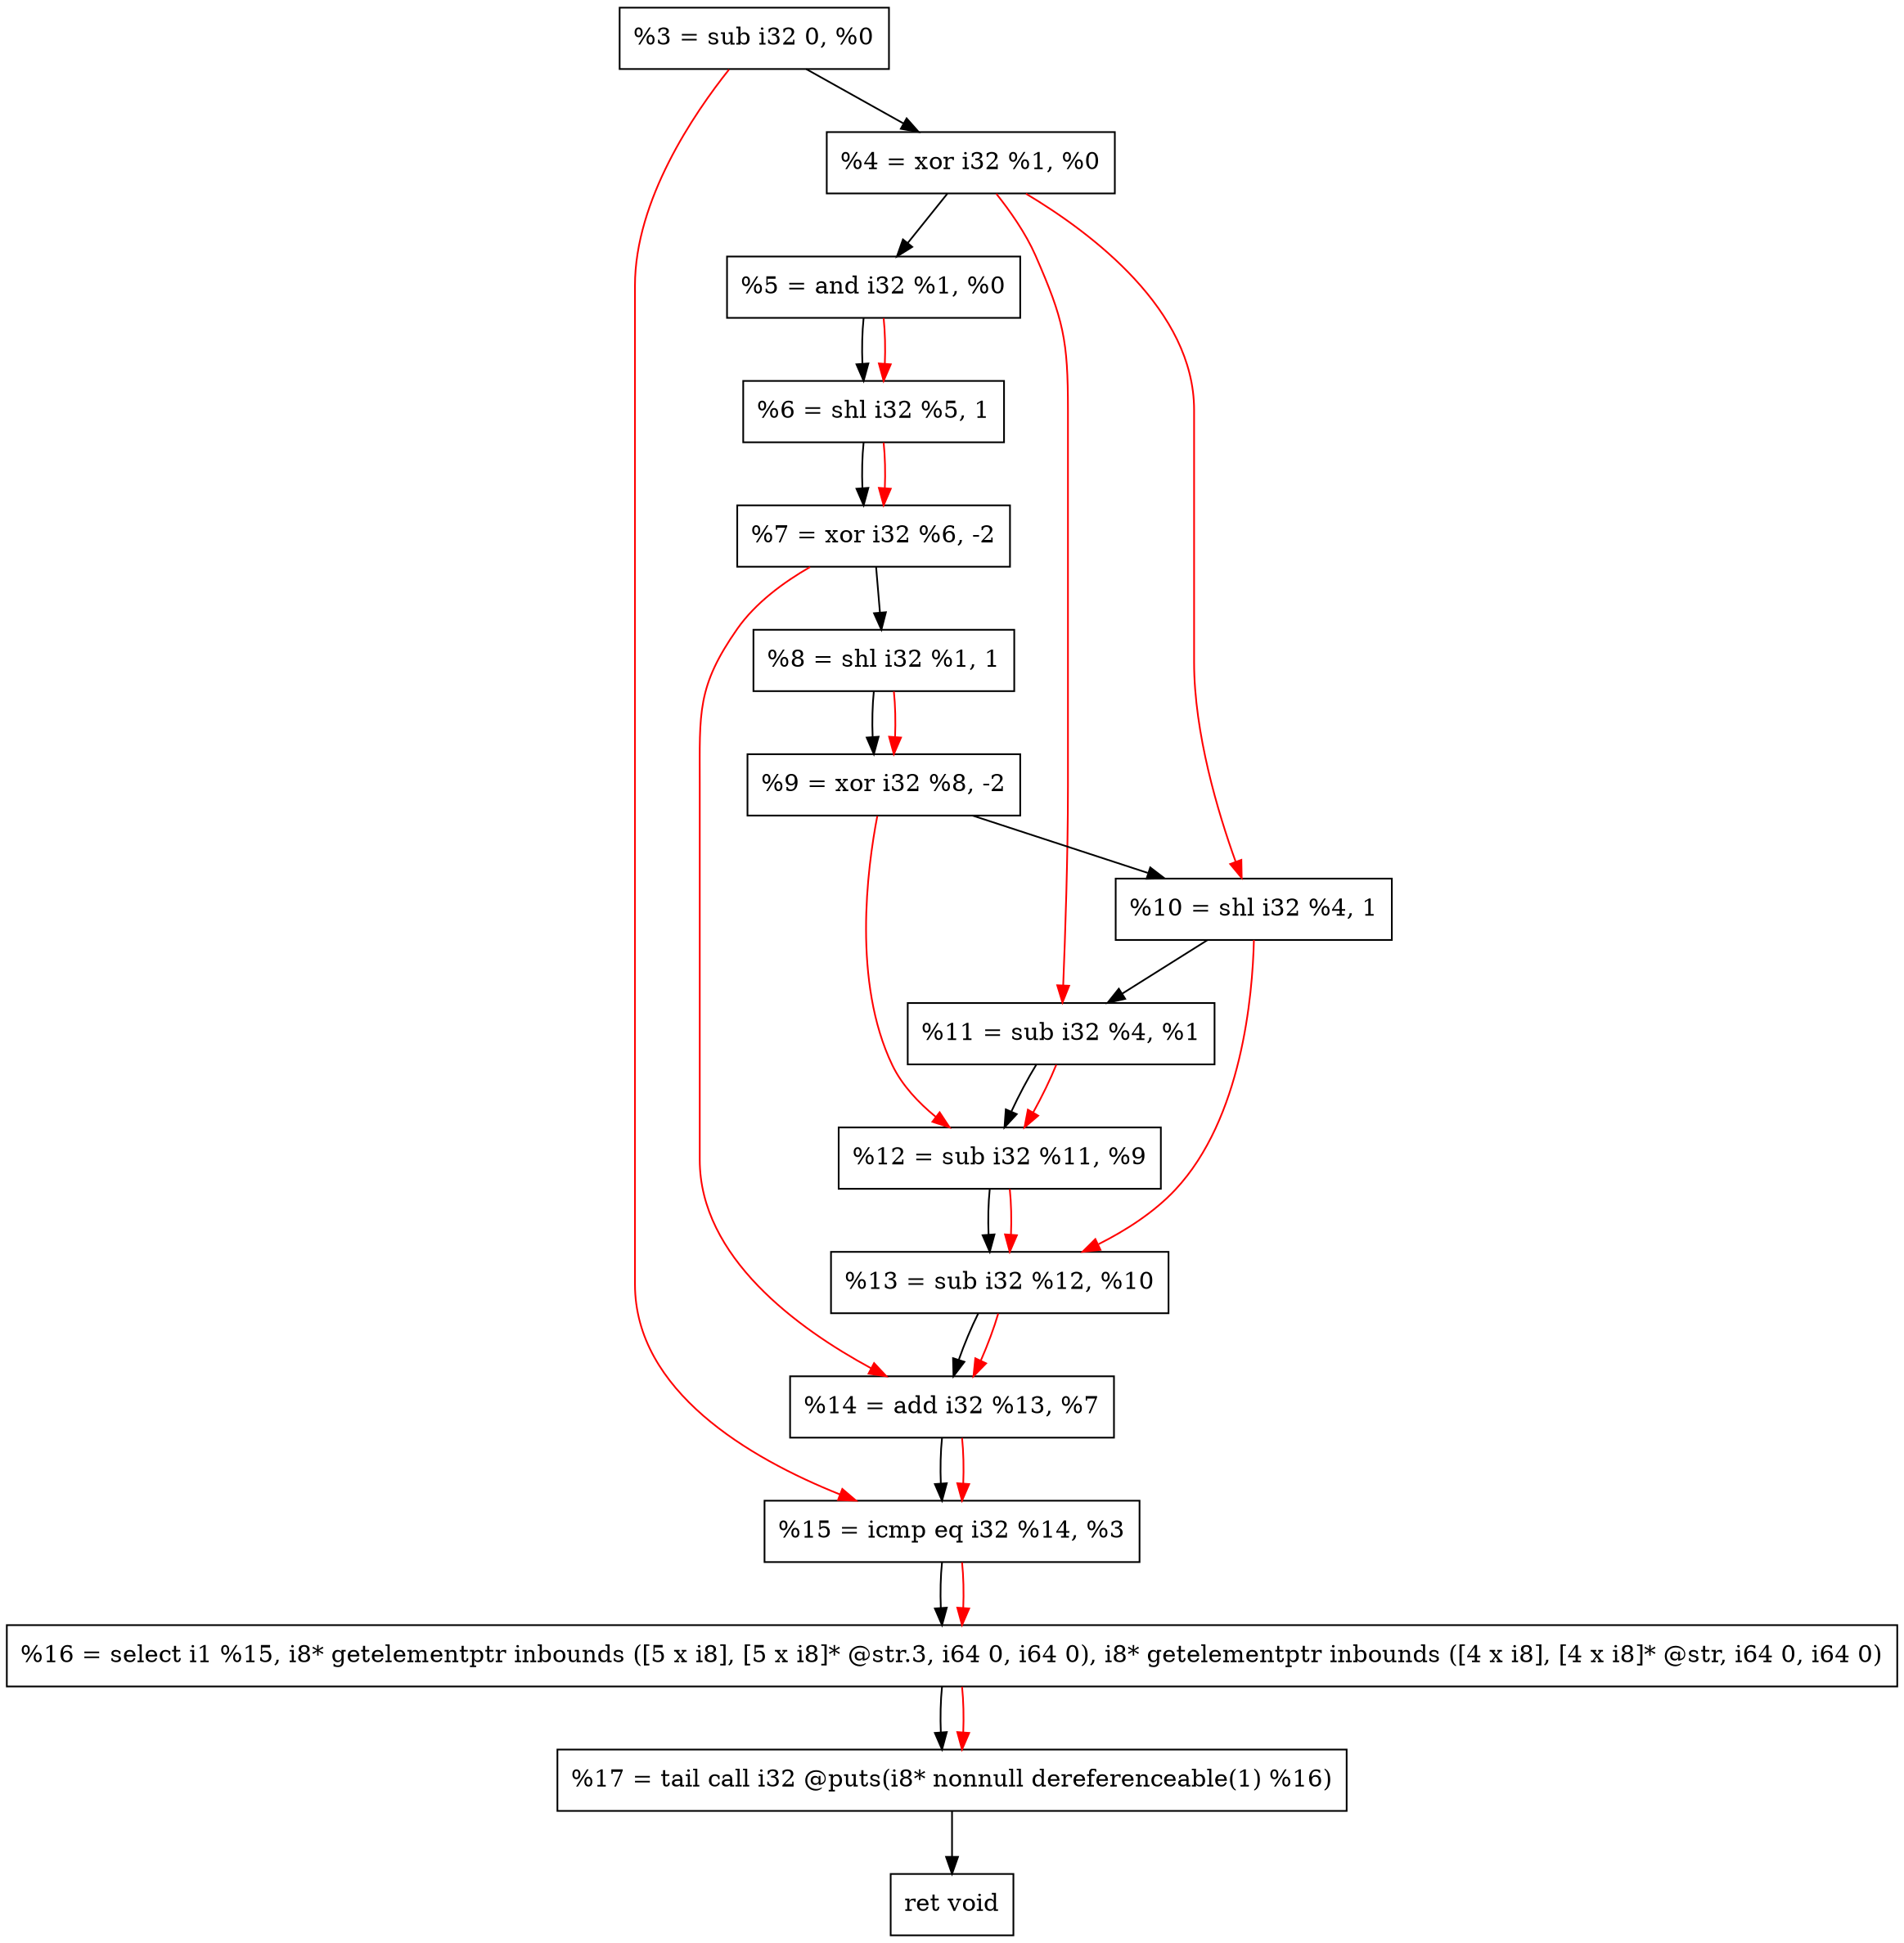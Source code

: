 digraph "DFG for'crackme' function" {
	Node0x181f970[shape=record, label="  %3 = sub i32 0, %0"];
	Node0x181f9e0[shape=record, label="  %4 = xor i32 %1, %0"];
	Node0x181faa0[shape=record, label="  %5 = and i32 %1, %0"];
	Node0x181fb10[shape=record, label="  %6 = shl i32 %5, 1"];
	Node0x181fbb0[shape=record, label="  %7 = xor i32 %6, -2"];
	Node0x181fc20[shape=record, label="  %8 = shl i32 %1, 1"];
	Node0x181fc90[shape=record, label="  %9 = xor i32 %8, -2"];
	Node0x181fd00[shape=record, label="  %10 = shl i32 %4, 1"];
	Node0x181fd70[shape=record, label="  %11 = sub i32 %4, %1"];
	Node0x181fde0[shape=record, label="  %12 = sub i32 %11, %9"];
	Node0x181fe50[shape=record, label="  %13 = sub i32 %12, %10"];
	Node0x181fec0[shape=record, label="  %14 = add i32 %13, %7"];
	Node0x181ff30[shape=record, label="  %15 = icmp eq i32 %14, %3"];
	Node0x17c0388[shape=record, label="  %16 = select i1 %15, i8* getelementptr inbounds ([5 x i8], [5 x i8]* @str.3, i64 0, i64 0), i8* getelementptr inbounds ([4 x i8], [4 x i8]* @str, i64 0, i64 0)"];
	Node0x18203d0[shape=record, label="  %17 = tail call i32 @puts(i8* nonnull dereferenceable(1) %16)"];
	Node0x1820420[shape=record, label="  ret void"];
	Node0x181f970 -> Node0x181f9e0;
	Node0x181f9e0 -> Node0x181faa0;
	Node0x181faa0 -> Node0x181fb10;
	Node0x181fb10 -> Node0x181fbb0;
	Node0x181fbb0 -> Node0x181fc20;
	Node0x181fc20 -> Node0x181fc90;
	Node0x181fc90 -> Node0x181fd00;
	Node0x181fd00 -> Node0x181fd70;
	Node0x181fd70 -> Node0x181fde0;
	Node0x181fde0 -> Node0x181fe50;
	Node0x181fe50 -> Node0x181fec0;
	Node0x181fec0 -> Node0x181ff30;
	Node0x181ff30 -> Node0x17c0388;
	Node0x17c0388 -> Node0x18203d0;
	Node0x18203d0 -> Node0x1820420;
edge [color=red]
	Node0x181faa0 -> Node0x181fb10;
	Node0x181fb10 -> Node0x181fbb0;
	Node0x181fc20 -> Node0x181fc90;
	Node0x181f9e0 -> Node0x181fd00;
	Node0x181f9e0 -> Node0x181fd70;
	Node0x181fd70 -> Node0x181fde0;
	Node0x181fc90 -> Node0x181fde0;
	Node0x181fde0 -> Node0x181fe50;
	Node0x181fd00 -> Node0x181fe50;
	Node0x181fe50 -> Node0x181fec0;
	Node0x181fbb0 -> Node0x181fec0;
	Node0x181fec0 -> Node0x181ff30;
	Node0x181f970 -> Node0x181ff30;
	Node0x181ff30 -> Node0x17c0388;
	Node0x17c0388 -> Node0x18203d0;
}
